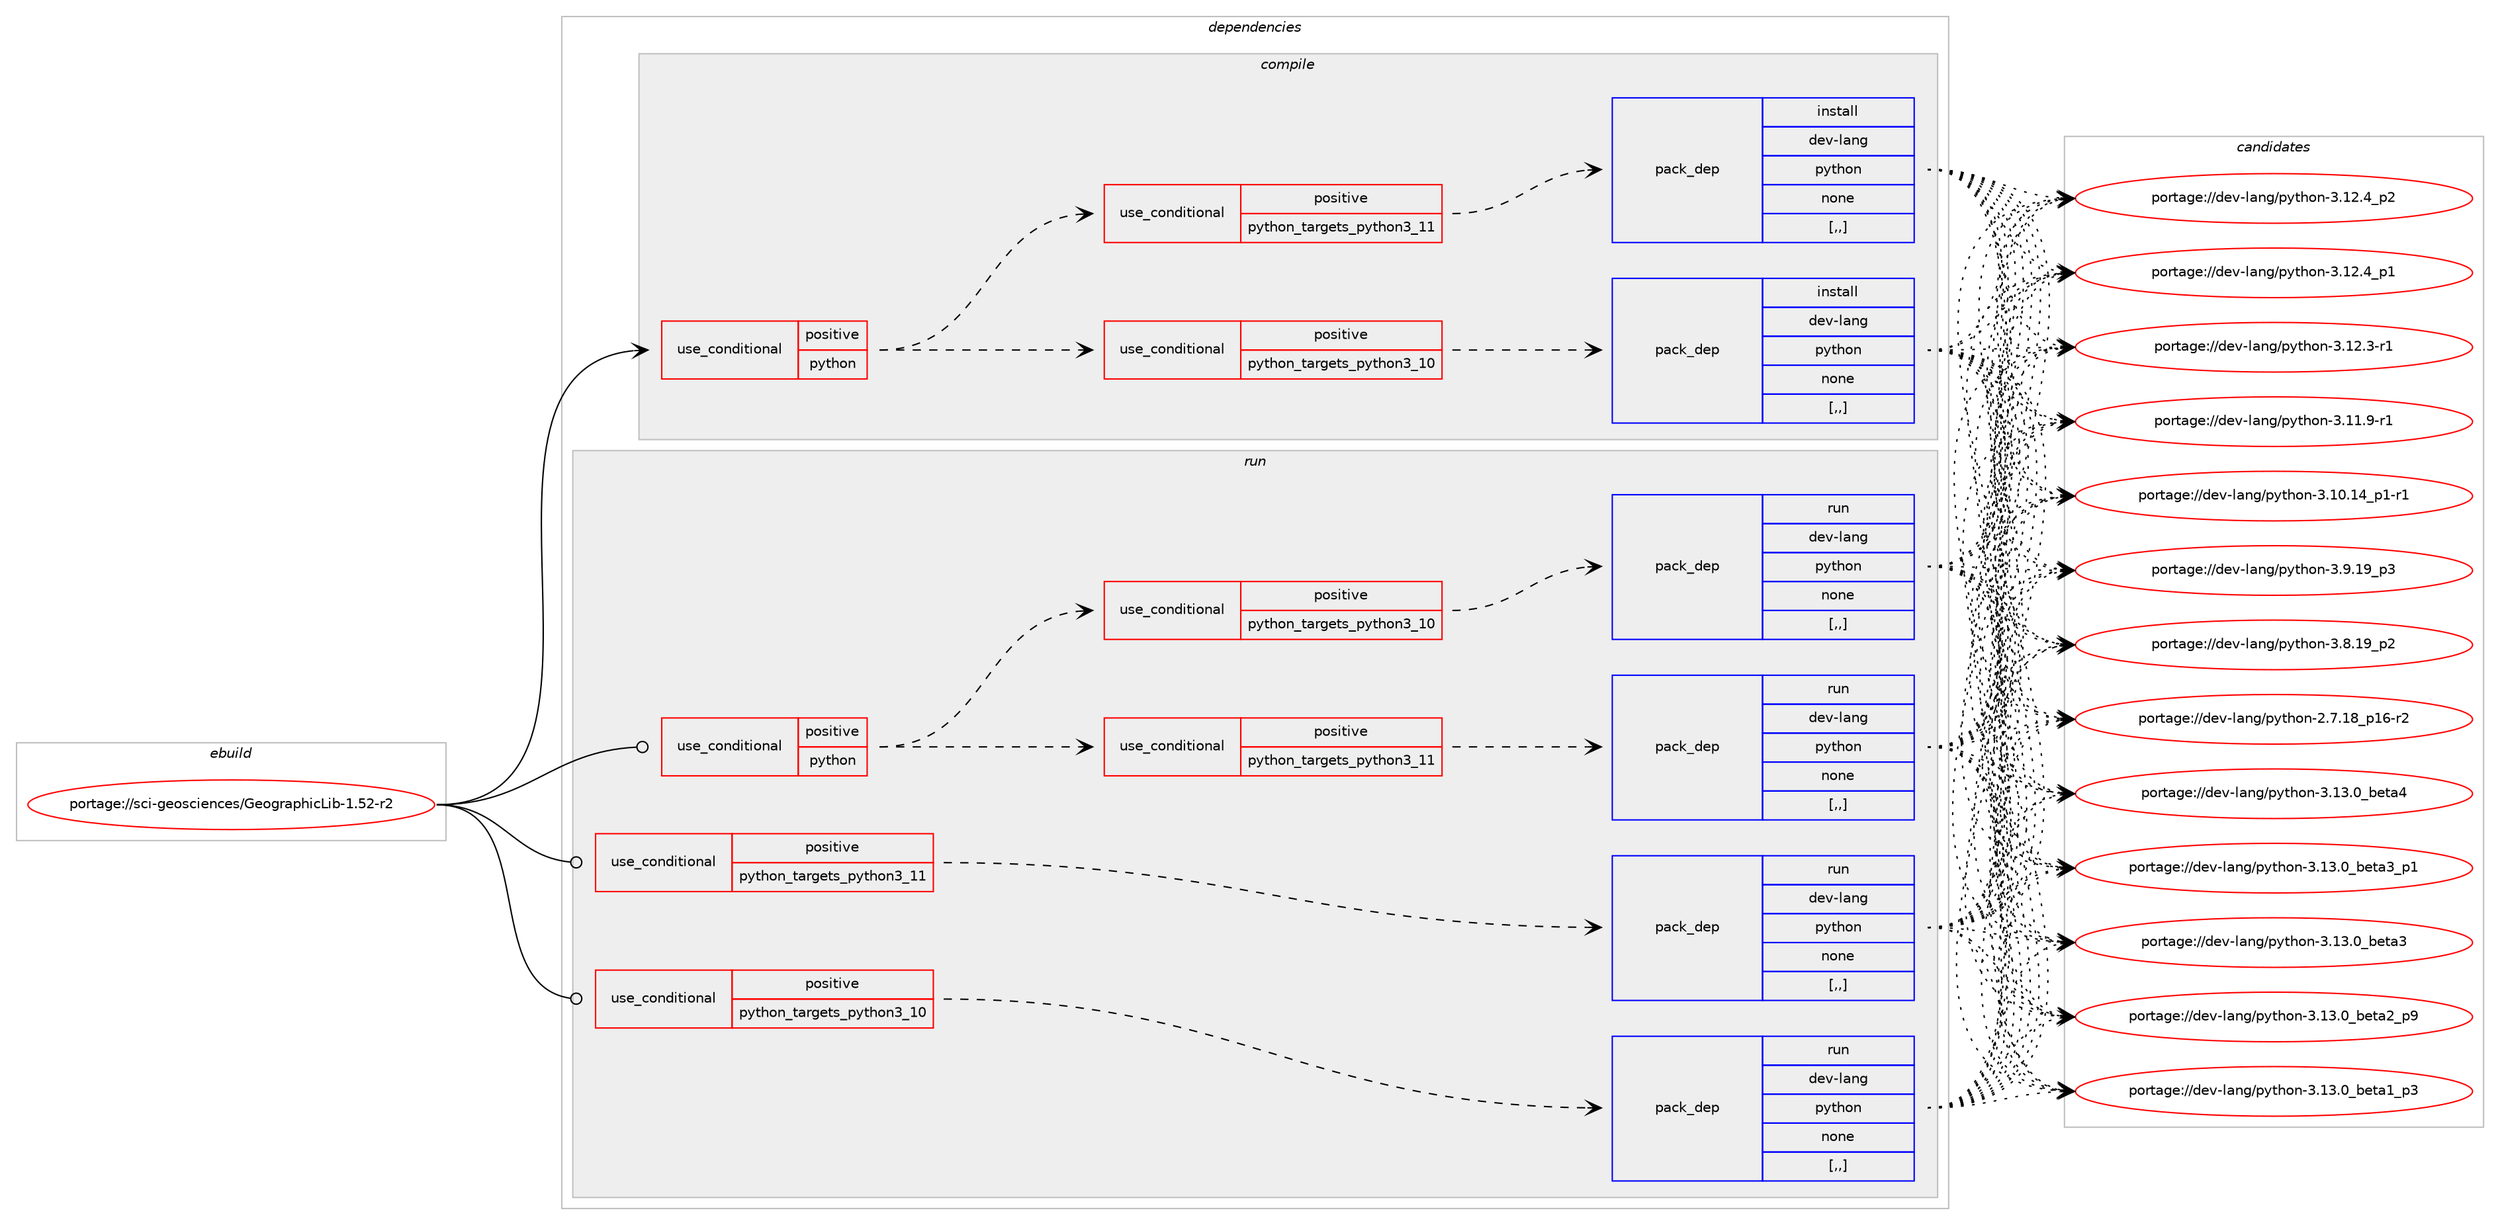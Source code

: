 digraph prolog {

# *************
# Graph options
# *************

newrank=true;
concentrate=true;
compound=true;
graph [rankdir=LR,fontname=Helvetica,fontsize=10,ranksep=1.5];#, ranksep=2.5, nodesep=0.2];
edge  [arrowhead=vee];
node  [fontname=Helvetica,fontsize=10];

# **********
# The ebuild
# **********

subgraph cluster_leftcol {
color=gray;
label=<<i>ebuild</i>>;
id [label="portage://sci-geosciences/GeographicLib-1.52-r2", color=red, width=4, href="../sci-geosciences/GeographicLib-1.52-r2.svg"];
}

# ****************
# The dependencies
# ****************

subgraph cluster_midcol {
color=gray;
label=<<i>dependencies</i>>;
subgraph cluster_compile {
fillcolor="#eeeeee";
style=filled;
label=<<i>compile</i>>;
subgraph cond104568 {
dependency395794 [label=<<TABLE BORDER="0" CELLBORDER="1" CELLSPACING="0" CELLPADDING="4"><TR><TD ROWSPAN="3" CELLPADDING="10">use_conditional</TD></TR><TR><TD>positive</TD></TR><TR><TD>python</TD></TR></TABLE>>, shape=none, color=red];
subgraph cond104569 {
dependency395795 [label=<<TABLE BORDER="0" CELLBORDER="1" CELLSPACING="0" CELLPADDING="4"><TR><TD ROWSPAN="3" CELLPADDING="10">use_conditional</TD></TR><TR><TD>positive</TD></TR><TR><TD>python_targets_python3_10</TD></TR></TABLE>>, shape=none, color=red];
subgraph pack288410 {
dependency395796 [label=<<TABLE BORDER="0" CELLBORDER="1" CELLSPACING="0" CELLPADDING="4" WIDTH="220"><TR><TD ROWSPAN="6" CELLPADDING="30">pack_dep</TD></TR><TR><TD WIDTH="110">install</TD></TR><TR><TD>dev-lang</TD></TR><TR><TD>python</TD></TR><TR><TD>none</TD></TR><TR><TD>[,,]</TD></TR></TABLE>>, shape=none, color=blue];
}
dependency395795:e -> dependency395796:w [weight=20,style="dashed",arrowhead="vee"];
}
dependency395794:e -> dependency395795:w [weight=20,style="dashed",arrowhead="vee"];
subgraph cond104570 {
dependency395797 [label=<<TABLE BORDER="0" CELLBORDER="1" CELLSPACING="0" CELLPADDING="4"><TR><TD ROWSPAN="3" CELLPADDING="10">use_conditional</TD></TR><TR><TD>positive</TD></TR><TR><TD>python_targets_python3_11</TD></TR></TABLE>>, shape=none, color=red];
subgraph pack288411 {
dependency395798 [label=<<TABLE BORDER="0" CELLBORDER="1" CELLSPACING="0" CELLPADDING="4" WIDTH="220"><TR><TD ROWSPAN="6" CELLPADDING="30">pack_dep</TD></TR><TR><TD WIDTH="110">install</TD></TR><TR><TD>dev-lang</TD></TR><TR><TD>python</TD></TR><TR><TD>none</TD></TR><TR><TD>[,,]</TD></TR></TABLE>>, shape=none, color=blue];
}
dependency395797:e -> dependency395798:w [weight=20,style="dashed",arrowhead="vee"];
}
dependency395794:e -> dependency395797:w [weight=20,style="dashed",arrowhead="vee"];
}
id:e -> dependency395794:w [weight=20,style="solid",arrowhead="vee"];
}
subgraph cluster_compileandrun {
fillcolor="#eeeeee";
style=filled;
label=<<i>compile and run</i>>;
}
subgraph cluster_run {
fillcolor="#eeeeee";
style=filled;
label=<<i>run</i>>;
subgraph cond104571 {
dependency395799 [label=<<TABLE BORDER="0" CELLBORDER="1" CELLSPACING="0" CELLPADDING="4"><TR><TD ROWSPAN="3" CELLPADDING="10">use_conditional</TD></TR><TR><TD>positive</TD></TR><TR><TD>python</TD></TR></TABLE>>, shape=none, color=red];
subgraph cond104572 {
dependency395800 [label=<<TABLE BORDER="0" CELLBORDER="1" CELLSPACING="0" CELLPADDING="4"><TR><TD ROWSPAN="3" CELLPADDING="10">use_conditional</TD></TR><TR><TD>positive</TD></TR><TR><TD>python_targets_python3_10</TD></TR></TABLE>>, shape=none, color=red];
subgraph pack288412 {
dependency395801 [label=<<TABLE BORDER="0" CELLBORDER="1" CELLSPACING="0" CELLPADDING="4" WIDTH="220"><TR><TD ROWSPAN="6" CELLPADDING="30">pack_dep</TD></TR><TR><TD WIDTH="110">run</TD></TR><TR><TD>dev-lang</TD></TR><TR><TD>python</TD></TR><TR><TD>none</TD></TR><TR><TD>[,,]</TD></TR></TABLE>>, shape=none, color=blue];
}
dependency395800:e -> dependency395801:w [weight=20,style="dashed",arrowhead="vee"];
}
dependency395799:e -> dependency395800:w [weight=20,style="dashed",arrowhead="vee"];
subgraph cond104573 {
dependency395802 [label=<<TABLE BORDER="0" CELLBORDER="1" CELLSPACING="0" CELLPADDING="4"><TR><TD ROWSPAN="3" CELLPADDING="10">use_conditional</TD></TR><TR><TD>positive</TD></TR><TR><TD>python_targets_python3_11</TD></TR></TABLE>>, shape=none, color=red];
subgraph pack288413 {
dependency395803 [label=<<TABLE BORDER="0" CELLBORDER="1" CELLSPACING="0" CELLPADDING="4" WIDTH="220"><TR><TD ROWSPAN="6" CELLPADDING="30">pack_dep</TD></TR><TR><TD WIDTH="110">run</TD></TR><TR><TD>dev-lang</TD></TR><TR><TD>python</TD></TR><TR><TD>none</TD></TR><TR><TD>[,,]</TD></TR></TABLE>>, shape=none, color=blue];
}
dependency395802:e -> dependency395803:w [weight=20,style="dashed",arrowhead="vee"];
}
dependency395799:e -> dependency395802:w [weight=20,style="dashed",arrowhead="vee"];
}
id:e -> dependency395799:w [weight=20,style="solid",arrowhead="odot"];
subgraph cond104574 {
dependency395804 [label=<<TABLE BORDER="0" CELLBORDER="1" CELLSPACING="0" CELLPADDING="4"><TR><TD ROWSPAN="3" CELLPADDING="10">use_conditional</TD></TR><TR><TD>positive</TD></TR><TR><TD>python_targets_python3_10</TD></TR></TABLE>>, shape=none, color=red];
subgraph pack288414 {
dependency395805 [label=<<TABLE BORDER="0" CELLBORDER="1" CELLSPACING="0" CELLPADDING="4" WIDTH="220"><TR><TD ROWSPAN="6" CELLPADDING="30">pack_dep</TD></TR><TR><TD WIDTH="110">run</TD></TR><TR><TD>dev-lang</TD></TR><TR><TD>python</TD></TR><TR><TD>none</TD></TR><TR><TD>[,,]</TD></TR></TABLE>>, shape=none, color=blue];
}
dependency395804:e -> dependency395805:w [weight=20,style="dashed",arrowhead="vee"];
}
id:e -> dependency395804:w [weight=20,style="solid",arrowhead="odot"];
subgraph cond104575 {
dependency395806 [label=<<TABLE BORDER="0" CELLBORDER="1" CELLSPACING="0" CELLPADDING="4"><TR><TD ROWSPAN="3" CELLPADDING="10">use_conditional</TD></TR><TR><TD>positive</TD></TR><TR><TD>python_targets_python3_11</TD></TR></TABLE>>, shape=none, color=red];
subgraph pack288415 {
dependency395807 [label=<<TABLE BORDER="0" CELLBORDER="1" CELLSPACING="0" CELLPADDING="4" WIDTH="220"><TR><TD ROWSPAN="6" CELLPADDING="30">pack_dep</TD></TR><TR><TD WIDTH="110">run</TD></TR><TR><TD>dev-lang</TD></TR><TR><TD>python</TD></TR><TR><TD>none</TD></TR><TR><TD>[,,]</TD></TR></TABLE>>, shape=none, color=blue];
}
dependency395806:e -> dependency395807:w [weight=20,style="dashed",arrowhead="vee"];
}
id:e -> dependency395806:w [weight=20,style="solid",arrowhead="odot"];
}
}

# **************
# The candidates
# **************

subgraph cluster_choices {
rank=same;
color=gray;
label=<<i>candidates</i>>;

subgraph choice288410 {
color=black;
nodesep=1;
choice1001011184510897110103471121211161041111104551464951464895981011169752 [label="portage://dev-lang/python-3.13.0_beta4", color=red, width=4,href="../dev-lang/python-3.13.0_beta4.svg"];
choice10010111845108971101034711212111610411111045514649514648959810111697519511249 [label="portage://dev-lang/python-3.13.0_beta3_p1", color=red, width=4,href="../dev-lang/python-3.13.0_beta3_p1.svg"];
choice1001011184510897110103471121211161041111104551464951464895981011169751 [label="portage://dev-lang/python-3.13.0_beta3", color=red, width=4,href="../dev-lang/python-3.13.0_beta3.svg"];
choice10010111845108971101034711212111610411111045514649514648959810111697509511257 [label="portage://dev-lang/python-3.13.0_beta2_p9", color=red, width=4,href="../dev-lang/python-3.13.0_beta2_p9.svg"];
choice10010111845108971101034711212111610411111045514649514648959810111697499511251 [label="portage://dev-lang/python-3.13.0_beta1_p3", color=red, width=4,href="../dev-lang/python-3.13.0_beta1_p3.svg"];
choice100101118451089711010347112121116104111110455146495046529511250 [label="portage://dev-lang/python-3.12.4_p2", color=red, width=4,href="../dev-lang/python-3.12.4_p2.svg"];
choice100101118451089711010347112121116104111110455146495046529511249 [label="portage://dev-lang/python-3.12.4_p1", color=red, width=4,href="../dev-lang/python-3.12.4_p1.svg"];
choice100101118451089711010347112121116104111110455146495046514511449 [label="portage://dev-lang/python-3.12.3-r1", color=red, width=4,href="../dev-lang/python-3.12.3-r1.svg"];
choice100101118451089711010347112121116104111110455146494946574511449 [label="portage://dev-lang/python-3.11.9-r1", color=red, width=4,href="../dev-lang/python-3.11.9-r1.svg"];
choice100101118451089711010347112121116104111110455146494846495295112494511449 [label="portage://dev-lang/python-3.10.14_p1-r1", color=red, width=4,href="../dev-lang/python-3.10.14_p1-r1.svg"];
choice100101118451089711010347112121116104111110455146574649579511251 [label="portage://dev-lang/python-3.9.19_p3", color=red, width=4,href="../dev-lang/python-3.9.19_p3.svg"];
choice100101118451089711010347112121116104111110455146564649579511250 [label="portage://dev-lang/python-3.8.19_p2", color=red, width=4,href="../dev-lang/python-3.8.19_p2.svg"];
choice100101118451089711010347112121116104111110455046554649569511249544511450 [label="portage://dev-lang/python-2.7.18_p16-r2", color=red, width=4,href="../dev-lang/python-2.7.18_p16-r2.svg"];
dependency395796:e -> choice1001011184510897110103471121211161041111104551464951464895981011169752:w [style=dotted,weight="100"];
dependency395796:e -> choice10010111845108971101034711212111610411111045514649514648959810111697519511249:w [style=dotted,weight="100"];
dependency395796:e -> choice1001011184510897110103471121211161041111104551464951464895981011169751:w [style=dotted,weight="100"];
dependency395796:e -> choice10010111845108971101034711212111610411111045514649514648959810111697509511257:w [style=dotted,weight="100"];
dependency395796:e -> choice10010111845108971101034711212111610411111045514649514648959810111697499511251:w [style=dotted,weight="100"];
dependency395796:e -> choice100101118451089711010347112121116104111110455146495046529511250:w [style=dotted,weight="100"];
dependency395796:e -> choice100101118451089711010347112121116104111110455146495046529511249:w [style=dotted,weight="100"];
dependency395796:e -> choice100101118451089711010347112121116104111110455146495046514511449:w [style=dotted,weight="100"];
dependency395796:e -> choice100101118451089711010347112121116104111110455146494946574511449:w [style=dotted,weight="100"];
dependency395796:e -> choice100101118451089711010347112121116104111110455146494846495295112494511449:w [style=dotted,weight="100"];
dependency395796:e -> choice100101118451089711010347112121116104111110455146574649579511251:w [style=dotted,weight="100"];
dependency395796:e -> choice100101118451089711010347112121116104111110455146564649579511250:w [style=dotted,weight="100"];
dependency395796:e -> choice100101118451089711010347112121116104111110455046554649569511249544511450:w [style=dotted,weight="100"];
}
subgraph choice288411 {
color=black;
nodesep=1;
choice1001011184510897110103471121211161041111104551464951464895981011169752 [label="portage://dev-lang/python-3.13.0_beta4", color=red, width=4,href="../dev-lang/python-3.13.0_beta4.svg"];
choice10010111845108971101034711212111610411111045514649514648959810111697519511249 [label="portage://dev-lang/python-3.13.0_beta3_p1", color=red, width=4,href="../dev-lang/python-3.13.0_beta3_p1.svg"];
choice1001011184510897110103471121211161041111104551464951464895981011169751 [label="portage://dev-lang/python-3.13.0_beta3", color=red, width=4,href="../dev-lang/python-3.13.0_beta3.svg"];
choice10010111845108971101034711212111610411111045514649514648959810111697509511257 [label="portage://dev-lang/python-3.13.0_beta2_p9", color=red, width=4,href="../dev-lang/python-3.13.0_beta2_p9.svg"];
choice10010111845108971101034711212111610411111045514649514648959810111697499511251 [label="portage://dev-lang/python-3.13.0_beta1_p3", color=red, width=4,href="../dev-lang/python-3.13.0_beta1_p3.svg"];
choice100101118451089711010347112121116104111110455146495046529511250 [label="portage://dev-lang/python-3.12.4_p2", color=red, width=4,href="../dev-lang/python-3.12.4_p2.svg"];
choice100101118451089711010347112121116104111110455146495046529511249 [label="portage://dev-lang/python-3.12.4_p1", color=red, width=4,href="../dev-lang/python-3.12.4_p1.svg"];
choice100101118451089711010347112121116104111110455146495046514511449 [label="portage://dev-lang/python-3.12.3-r1", color=red, width=4,href="../dev-lang/python-3.12.3-r1.svg"];
choice100101118451089711010347112121116104111110455146494946574511449 [label="portage://dev-lang/python-3.11.9-r1", color=red, width=4,href="../dev-lang/python-3.11.9-r1.svg"];
choice100101118451089711010347112121116104111110455146494846495295112494511449 [label="portage://dev-lang/python-3.10.14_p1-r1", color=red, width=4,href="../dev-lang/python-3.10.14_p1-r1.svg"];
choice100101118451089711010347112121116104111110455146574649579511251 [label="portage://dev-lang/python-3.9.19_p3", color=red, width=4,href="../dev-lang/python-3.9.19_p3.svg"];
choice100101118451089711010347112121116104111110455146564649579511250 [label="portage://dev-lang/python-3.8.19_p2", color=red, width=4,href="../dev-lang/python-3.8.19_p2.svg"];
choice100101118451089711010347112121116104111110455046554649569511249544511450 [label="portage://dev-lang/python-2.7.18_p16-r2", color=red, width=4,href="../dev-lang/python-2.7.18_p16-r2.svg"];
dependency395798:e -> choice1001011184510897110103471121211161041111104551464951464895981011169752:w [style=dotted,weight="100"];
dependency395798:e -> choice10010111845108971101034711212111610411111045514649514648959810111697519511249:w [style=dotted,weight="100"];
dependency395798:e -> choice1001011184510897110103471121211161041111104551464951464895981011169751:w [style=dotted,weight="100"];
dependency395798:e -> choice10010111845108971101034711212111610411111045514649514648959810111697509511257:w [style=dotted,weight="100"];
dependency395798:e -> choice10010111845108971101034711212111610411111045514649514648959810111697499511251:w [style=dotted,weight="100"];
dependency395798:e -> choice100101118451089711010347112121116104111110455146495046529511250:w [style=dotted,weight="100"];
dependency395798:e -> choice100101118451089711010347112121116104111110455146495046529511249:w [style=dotted,weight="100"];
dependency395798:e -> choice100101118451089711010347112121116104111110455146495046514511449:w [style=dotted,weight="100"];
dependency395798:e -> choice100101118451089711010347112121116104111110455146494946574511449:w [style=dotted,weight="100"];
dependency395798:e -> choice100101118451089711010347112121116104111110455146494846495295112494511449:w [style=dotted,weight="100"];
dependency395798:e -> choice100101118451089711010347112121116104111110455146574649579511251:w [style=dotted,weight="100"];
dependency395798:e -> choice100101118451089711010347112121116104111110455146564649579511250:w [style=dotted,weight="100"];
dependency395798:e -> choice100101118451089711010347112121116104111110455046554649569511249544511450:w [style=dotted,weight="100"];
}
subgraph choice288412 {
color=black;
nodesep=1;
choice1001011184510897110103471121211161041111104551464951464895981011169752 [label="portage://dev-lang/python-3.13.0_beta4", color=red, width=4,href="../dev-lang/python-3.13.0_beta4.svg"];
choice10010111845108971101034711212111610411111045514649514648959810111697519511249 [label="portage://dev-lang/python-3.13.0_beta3_p1", color=red, width=4,href="../dev-lang/python-3.13.0_beta3_p1.svg"];
choice1001011184510897110103471121211161041111104551464951464895981011169751 [label="portage://dev-lang/python-3.13.0_beta3", color=red, width=4,href="../dev-lang/python-3.13.0_beta3.svg"];
choice10010111845108971101034711212111610411111045514649514648959810111697509511257 [label="portage://dev-lang/python-3.13.0_beta2_p9", color=red, width=4,href="../dev-lang/python-3.13.0_beta2_p9.svg"];
choice10010111845108971101034711212111610411111045514649514648959810111697499511251 [label="portage://dev-lang/python-3.13.0_beta1_p3", color=red, width=4,href="../dev-lang/python-3.13.0_beta1_p3.svg"];
choice100101118451089711010347112121116104111110455146495046529511250 [label="portage://dev-lang/python-3.12.4_p2", color=red, width=4,href="../dev-lang/python-3.12.4_p2.svg"];
choice100101118451089711010347112121116104111110455146495046529511249 [label="portage://dev-lang/python-3.12.4_p1", color=red, width=4,href="../dev-lang/python-3.12.4_p1.svg"];
choice100101118451089711010347112121116104111110455146495046514511449 [label="portage://dev-lang/python-3.12.3-r1", color=red, width=4,href="../dev-lang/python-3.12.3-r1.svg"];
choice100101118451089711010347112121116104111110455146494946574511449 [label="portage://dev-lang/python-3.11.9-r1", color=red, width=4,href="../dev-lang/python-3.11.9-r1.svg"];
choice100101118451089711010347112121116104111110455146494846495295112494511449 [label="portage://dev-lang/python-3.10.14_p1-r1", color=red, width=4,href="../dev-lang/python-3.10.14_p1-r1.svg"];
choice100101118451089711010347112121116104111110455146574649579511251 [label="portage://dev-lang/python-3.9.19_p3", color=red, width=4,href="../dev-lang/python-3.9.19_p3.svg"];
choice100101118451089711010347112121116104111110455146564649579511250 [label="portage://dev-lang/python-3.8.19_p2", color=red, width=4,href="../dev-lang/python-3.8.19_p2.svg"];
choice100101118451089711010347112121116104111110455046554649569511249544511450 [label="portage://dev-lang/python-2.7.18_p16-r2", color=red, width=4,href="../dev-lang/python-2.7.18_p16-r2.svg"];
dependency395801:e -> choice1001011184510897110103471121211161041111104551464951464895981011169752:w [style=dotted,weight="100"];
dependency395801:e -> choice10010111845108971101034711212111610411111045514649514648959810111697519511249:w [style=dotted,weight="100"];
dependency395801:e -> choice1001011184510897110103471121211161041111104551464951464895981011169751:w [style=dotted,weight="100"];
dependency395801:e -> choice10010111845108971101034711212111610411111045514649514648959810111697509511257:w [style=dotted,weight="100"];
dependency395801:e -> choice10010111845108971101034711212111610411111045514649514648959810111697499511251:w [style=dotted,weight="100"];
dependency395801:e -> choice100101118451089711010347112121116104111110455146495046529511250:w [style=dotted,weight="100"];
dependency395801:e -> choice100101118451089711010347112121116104111110455146495046529511249:w [style=dotted,weight="100"];
dependency395801:e -> choice100101118451089711010347112121116104111110455146495046514511449:w [style=dotted,weight="100"];
dependency395801:e -> choice100101118451089711010347112121116104111110455146494946574511449:w [style=dotted,weight="100"];
dependency395801:e -> choice100101118451089711010347112121116104111110455146494846495295112494511449:w [style=dotted,weight="100"];
dependency395801:e -> choice100101118451089711010347112121116104111110455146574649579511251:w [style=dotted,weight="100"];
dependency395801:e -> choice100101118451089711010347112121116104111110455146564649579511250:w [style=dotted,weight="100"];
dependency395801:e -> choice100101118451089711010347112121116104111110455046554649569511249544511450:w [style=dotted,weight="100"];
}
subgraph choice288413 {
color=black;
nodesep=1;
choice1001011184510897110103471121211161041111104551464951464895981011169752 [label="portage://dev-lang/python-3.13.0_beta4", color=red, width=4,href="../dev-lang/python-3.13.0_beta4.svg"];
choice10010111845108971101034711212111610411111045514649514648959810111697519511249 [label="portage://dev-lang/python-3.13.0_beta3_p1", color=red, width=4,href="../dev-lang/python-3.13.0_beta3_p1.svg"];
choice1001011184510897110103471121211161041111104551464951464895981011169751 [label="portage://dev-lang/python-3.13.0_beta3", color=red, width=4,href="../dev-lang/python-3.13.0_beta3.svg"];
choice10010111845108971101034711212111610411111045514649514648959810111697509511257 [label="portage://dev-lang/python-3.13.0_beta2_p9", color=red, width=4,href="../dev-lang/python-3.13.0_beta2_p9.svg"];
choice10010111845108971101034711212111610411111045514649514648959810111697499511251 [label="portage://dev-lang/python-3.13.0_beta1_p3", color=red, width=4,href="../dev-lang/python-3.13.0_beta1_p3.svg"];
choice100101118451089711010347112121116104111110455146495046529511250 [label="portage://dev-lang/python-3.12.4_p2", color=red, width=4,href="../dev-lang/python-3.12.4_p2.svg"];
choice100101118451089711010347112121116104111110455146495046529511249 [label="portage://dev-lang/python-3.12.4_p1", color=red, width=4,href="../dev-lang/python-3.12.4_p1.svg"];
choice100101118451089711010347112121116104111110455146495046514511449 [label="portage://dev-lang/python-3.12.3-r1", color=red, width=4,href="../dev-lang/python-3.12.3-r1.svg"];
choice100101118451089711010347112121116104111110455146494946574511449 [label="portage://dev-lang/python-3.11.9-r1", color=red, width=4,href="../dev-lang/python-3.11.9-r1.svg"];
choice100101118451089711010347112121116104111110455146494846495295112494511449 [label="portage://dev-lang/python-3.10.14_p1-r1", color=red, width=4,href="../dev-lang/python-3.10.14_p1-r1.svg"];
choice100101118451089711010347112121116104111110455146574649579511251 [label="portage://dev-lang/python-3.9.19_p3", color=red, width=4,href="../dev-lang/python-3.9.19_p3.svg"];
choice100101118451089711010347112121116104111110455146564649579511250 [label="portage://dev-lang/python-3.8.19_p2", color=red, width=4,href="../dev-lang/python-3.8.19_p2.svg"];
choice100101118451089711010347112121116104111110455046554649569511249544511450 [label="portage://dev-lang/python-2.7.18_p16-r2", color=red, width=4,href="../dev-lang/python-2.7.18_p16-r2.svg"];
dependency395803:e -> choice1001011184510897110103471121211161041111104551464951464895981011169752:w [style=dotted,weight="100"];
dependency395803:e -> choice10010111845108971101034711212111610411111045514649514648959810111697519511249:w [style=dotted,weight="100"];
dependency395803:e -> choice1001011184510897110103471121211161041111104551464951464895981011169751:w [style=dotted,weight="100"];
dependency395803:e -> choice10010111845108971101034711212111610411111045514649514648959810111697509511257:w [style=dotted,weight="100"];
dependency395803:e -> choice10010111845108971101034711212111610411111045514649514648959810111697499511251:w [style=dotted,weight="100"];
dependency395803:e -> choice100101118451089711010347112121116104111110455146495046529511250:w [style=dotted,weight="100"];
dependency395803:e -> choice100101118451089711010347112121116104111110455146495046529511249:w [style=dotted,weight="100"];
dependency395803:e -> choice100101118451089711010347112121116104111110455146495046514511449:w [style=dotted,weight="100"];
dependency395803:e -> choice100101118451089711010347112121116104111110455146494946574511449:w [style=dotted,weight="100"];
dependency395803:e -> choice100101118451089711010347112121116104111110455146494846495295112494511449:w [style=dotted,weight="100"];
dependency395803:e -> choice100101118451089711010347112121116104111110455146574649579511251:w [style=dotted,weight="100"];
dependency395803:e -> choice100101118451089711010347112121116104111110455146564649579511250:w [style=dotted,weight="100"];
dependency395803:e -> choice100101118451089711010347112121116104111110455046554649569511249544511450:w [style=dotted,weight="100"];
}
subgraph choice288414 {
color=black;
nodesep=1;
choice1001011184510897110103471121211161041111104551464951464895981011169752 [label="portage://dev-lang/python-3.13.0_beta4", color=red, width=4,href="../dev-lang/python-3.13.0_beta4.svg"];
choice10010111845108971101034711212111610411111045514649514648959810111697519511249 [label="portage://dev-lang/python-3.13.0_beta3_p1", color=red, width=4,href="../dev-lang/python-3.13.0_beta3_p1.svg"];
choice1001011184510897110103471121211161041111104551464951464895981011169751 [label="portage://dev-lang/python-3.13.0_beta3", color=red, width=4,href="../dev-lang/python-3.13.0_beta3.svg"];
choice10010111845108971101034711212111610411111045514649514648959810111697509511257 [label="portage://dev-lang/python-3.13.0_beta2_p9", color=red, width=4,href="../dev-lang/python-3.13.0_beta2_p9.svg"];
choice10010111845108971101034711212111610411111045514649514648959810111697499511251 [label="portage://dev-lang/python-3.13.0_beta1_p3", color=red, width=4,href="../dev-lang/python-3.13.0_beta1_p3.svg"];
choice100101118451089711010347112121116104111110455146495046529511250 [label="portage://dev-lang/python-3.12.4_p2", color=red, width=4,href="../dev-lang/python-3.12.4_p2.svg"];
choice100101118451089711010347112121116104111110455146495046529511249 [label="portage://dev-lang/python-3.12.4_p1", color=red, width=4,href="../dev-lang/python-3.12.4_p1.svg"];
choice100101118451089711010347112121116104111110455146495046514511449 [label="portage://dev-lang/python-3.12.3-r1", color=red, width=4,href="../dev-lang/python-3.12.3-r1.svg"];
choice100101118451089711010347112121116104111110455146494946574511449 [label="portage://dev-lang/python-3.11.9-r1", color=red, width=4,href="../dev-lang/python-3.11.9-r1.svg"];
choice100101118451089711010347112121116104111110455146494846495295112494511449 [label="portage://dev-lang/python-3.10.14_p1-r1", color=red, width=4,href="../dev-lang/python-3.10.14_p1-r1.svg"];
choice100101118451089711010347112121116104111110455146574649579511251 [label="portage://dev-lang/python-3.9.19_p3", color=red, width=4,href="../dev-lang/python-3.9.19_p3.svg"];
choice100101118451089711010347112121116104111110455146564649579511250 [label="portage://dev-lang/python-3.8.19_p2", color=red, width=4,href="../dev-lang/python-3.8.19_p2.svg"];
choice100101118451089711010347112121116104111110455046554649569511249544511450 [label="portage://dev-lang/python-2.7.18_p16-r2", color=red, width=4,href="../dev-lang/python-2.7.18_p16-r2.svg"];
dependency395805:e -> choice1001011184510897110103471121211161041111104551464951464895981011169752:w [style=dotted,weight="100"];
dependency395805:e -> choice10010111845108971101034711212111610411111045514649514648959810111697519511249:w [style=dotted,weight="100"];
dependency395805:e -> choice1001011184510897110103471121211161041111104551464951464895981011169751:w [style=dotted,weight="100"];
dependency395805:e -> choice10010111845108971101034711212111610411111045514649514648959810111697509511257:w [style=dotted,weight="100"];
dependency395805:e -> choice10010111845108971101034711212111610411111045514649514648959810111697499511251:w [style=dotted,weight="100"];
dependency395805:e -> choice100101118451089711010347112121116104111110455146495046529511250:w [style=dotted,weight="100"];
dependency395805:e -> choice100101118451089711010347112121116104111110455146495046529511249:w [style=dotted,weight="100"];
dependency395805:e -> choice100101118451089711010347112121116104111110455146495046514511449:w [style=dotted,weight="100"];
dependency395805:e -> choice100101118451089711010347112121116104111110455146494946574511449:w [style=dotted,weight="100"];
dependency395805:e -> choice100101118451089711010347112121116104111110455146494846495295112494511449:w [style=dotted,weight="100"];
dependency395805:e -> choice100101118451089711010347112121116104111110455146574649579511251:w [style=dotted,weight="100"];
dependency395805:e -> choice100101118451089711010347112121116104111110455146564649579511250:w [style=dotted,weight="100"];
dependency395805:e -> choice100101118451089711010347112121116104111110455046554649569511249544511450:w [style=dotted,weight="100"];
}
subgraph choice288415 {
color=black;
nodesep=1;
choice1001011184510897110103471121211161041111104551464951464895981011169752 [label="portage://dev-lang/python-3.13.0_beta4", color=red, width=4,href="../dev-lang/python-3.13.0_beta4.svg"];
choice10010111845108971101034711212111610411111045514649514648959810111697519511249 [label="portage://dev-lang/python-3.13.0_beta3_p1", color=red, width=4,href="../dev-lang/python-3.13.0_beta3_p1.svg"];
choice1001011184510897110103471121211161041111104551464951464895981011169751 [label="portage://dev-lang/python-3.13.0_beta3", color=red, width=4,href="../dev-lang/python-3.13.0_beta3.svg"];
choice10010111845108971101034711212111610411111045514649514648959810111697509511257 [label="portage://dev-lang/python-3.13.0_beta2_p9", color=red, width=4,href="../dev-lang/python-3.13.0_beta2_p9.svg"];
choice10010111845108971101034711212111610411111045514649514648959810111697499511251 [label="portage://dev-lang/python-3.13.0_beta1_p3", color=red, width=4,href="../dev-lang/python-3.13.0_beta1_p3.svg"];
choice100101118451089711010347112121116104111110455146495046529511250 [label="portage://dev-lang/python-3.12.4_p2", color=red, width=4,href="../dev-lang/python-3.12.4_p2.svg"];
choice100101118451089711010347112121116104111110455146495046529511249 [label="portage://dev-lang/python-3.12.4_p1", color=red, width=4,href="../dev-lang/python-3.12.4_p1.svg"];
choice100101118451089711010347112121116104111110455146495046514511449 [label="portage://dev-lang/python-3.12.3-r1", color=red, width=4,href="../dev-lang/python-3.12.3-r1.svg"];
choice100101118451089711010347112121116104111110455146494946574511449 [label="portage://dev-lang/python-3.11.9-r1", color=red, width=4,href="../dev-lang/python-3.11.9-r1.svg"];
choice100101118451089711010347112121116104111110455146494846495295112494511449 [label="portage://dev-lang/python-3.10.14_p1-r1", color=red, width=4,href="../dev-lang/python-3.10.14_p1-r1.svg"];
choice100101118451089711010347112121116104111110455146574649579511251 [label="portage://dev-lang/python-3.9.19_p3", color=red, width=4,href="../dev-lang/python-3.9.19_p3.svg"];
choice100101118451089711010347112121116104111110455146564649579511250 [label="portage://dev-lang/python-3.8.19_p2", color=red, width=4,href="../dev-lang/python-3.8.19_p2.svg"];
choice100101118451089711010347112121116104111110455046554649569511249544511450 [label="portage://dev-lang/python-2.7.18_p16-r2", color=red, width=4,href="../dev-lang/python-2.7.18_p16-r2.svg"];
dependency395807:e -> choice1001011184510897110103471121211161041111104551464951464895981011169752:w [style=dotted,weight="100"];
dependency395807:e -> choice10010111845108971101034711212111610411111045514649514648959810111697519511249:w [style=dotted,weight="100"];
dependency395807:e -> choice1001011184510897110103471121211161041111104551464951464895981011169751:w [style=dotted,weight="100"];
dependency395807:e -> choice10010111845108971101034711212111610411111045514649514648959810111697509511257:w [style=dotted,weight="100"];
dependency395807:e -> choice10010111845108971101034711212111610411111045514649514648959810111697499511251:w [style=dotted,weight="100"];
dependency395807:e -> choice100101118451089711010347112121116104111110455146495046529511250:w [style=dotted,weight="100"];
dependency395807:e -> choice100101118451089711010347112121116104111110455146495046529511249:w [style=dotted,weight="100"];
dependency395807:e -> choice100101118451089711010347112121116104111110455146495046514511449:w [style=dotted,weight="100"];
dependency395807:e -> choice100101118451089711010347112121116104111110455146494946574511449:w [style=dotted,weight="100"];
dependency395807:e -> choice100101118451089711010347112121116104111110455146494846495295112494511449:w [style=dotted,weight="100"];
dependency395807:e -> choice100101118451089711010347112121116104111110455146574649579511251:w [style=dotted,weight="100"];
dependency395807:e -> choice100101118451089711010347112121116104111110455146564649579511250:w [style=dotted,weight="100"];
dependency395807:e -> choice100101118451089711010347112121116104111110455046554649569511249544511450:w [style=dotted,weight="100"];
}
}

}
